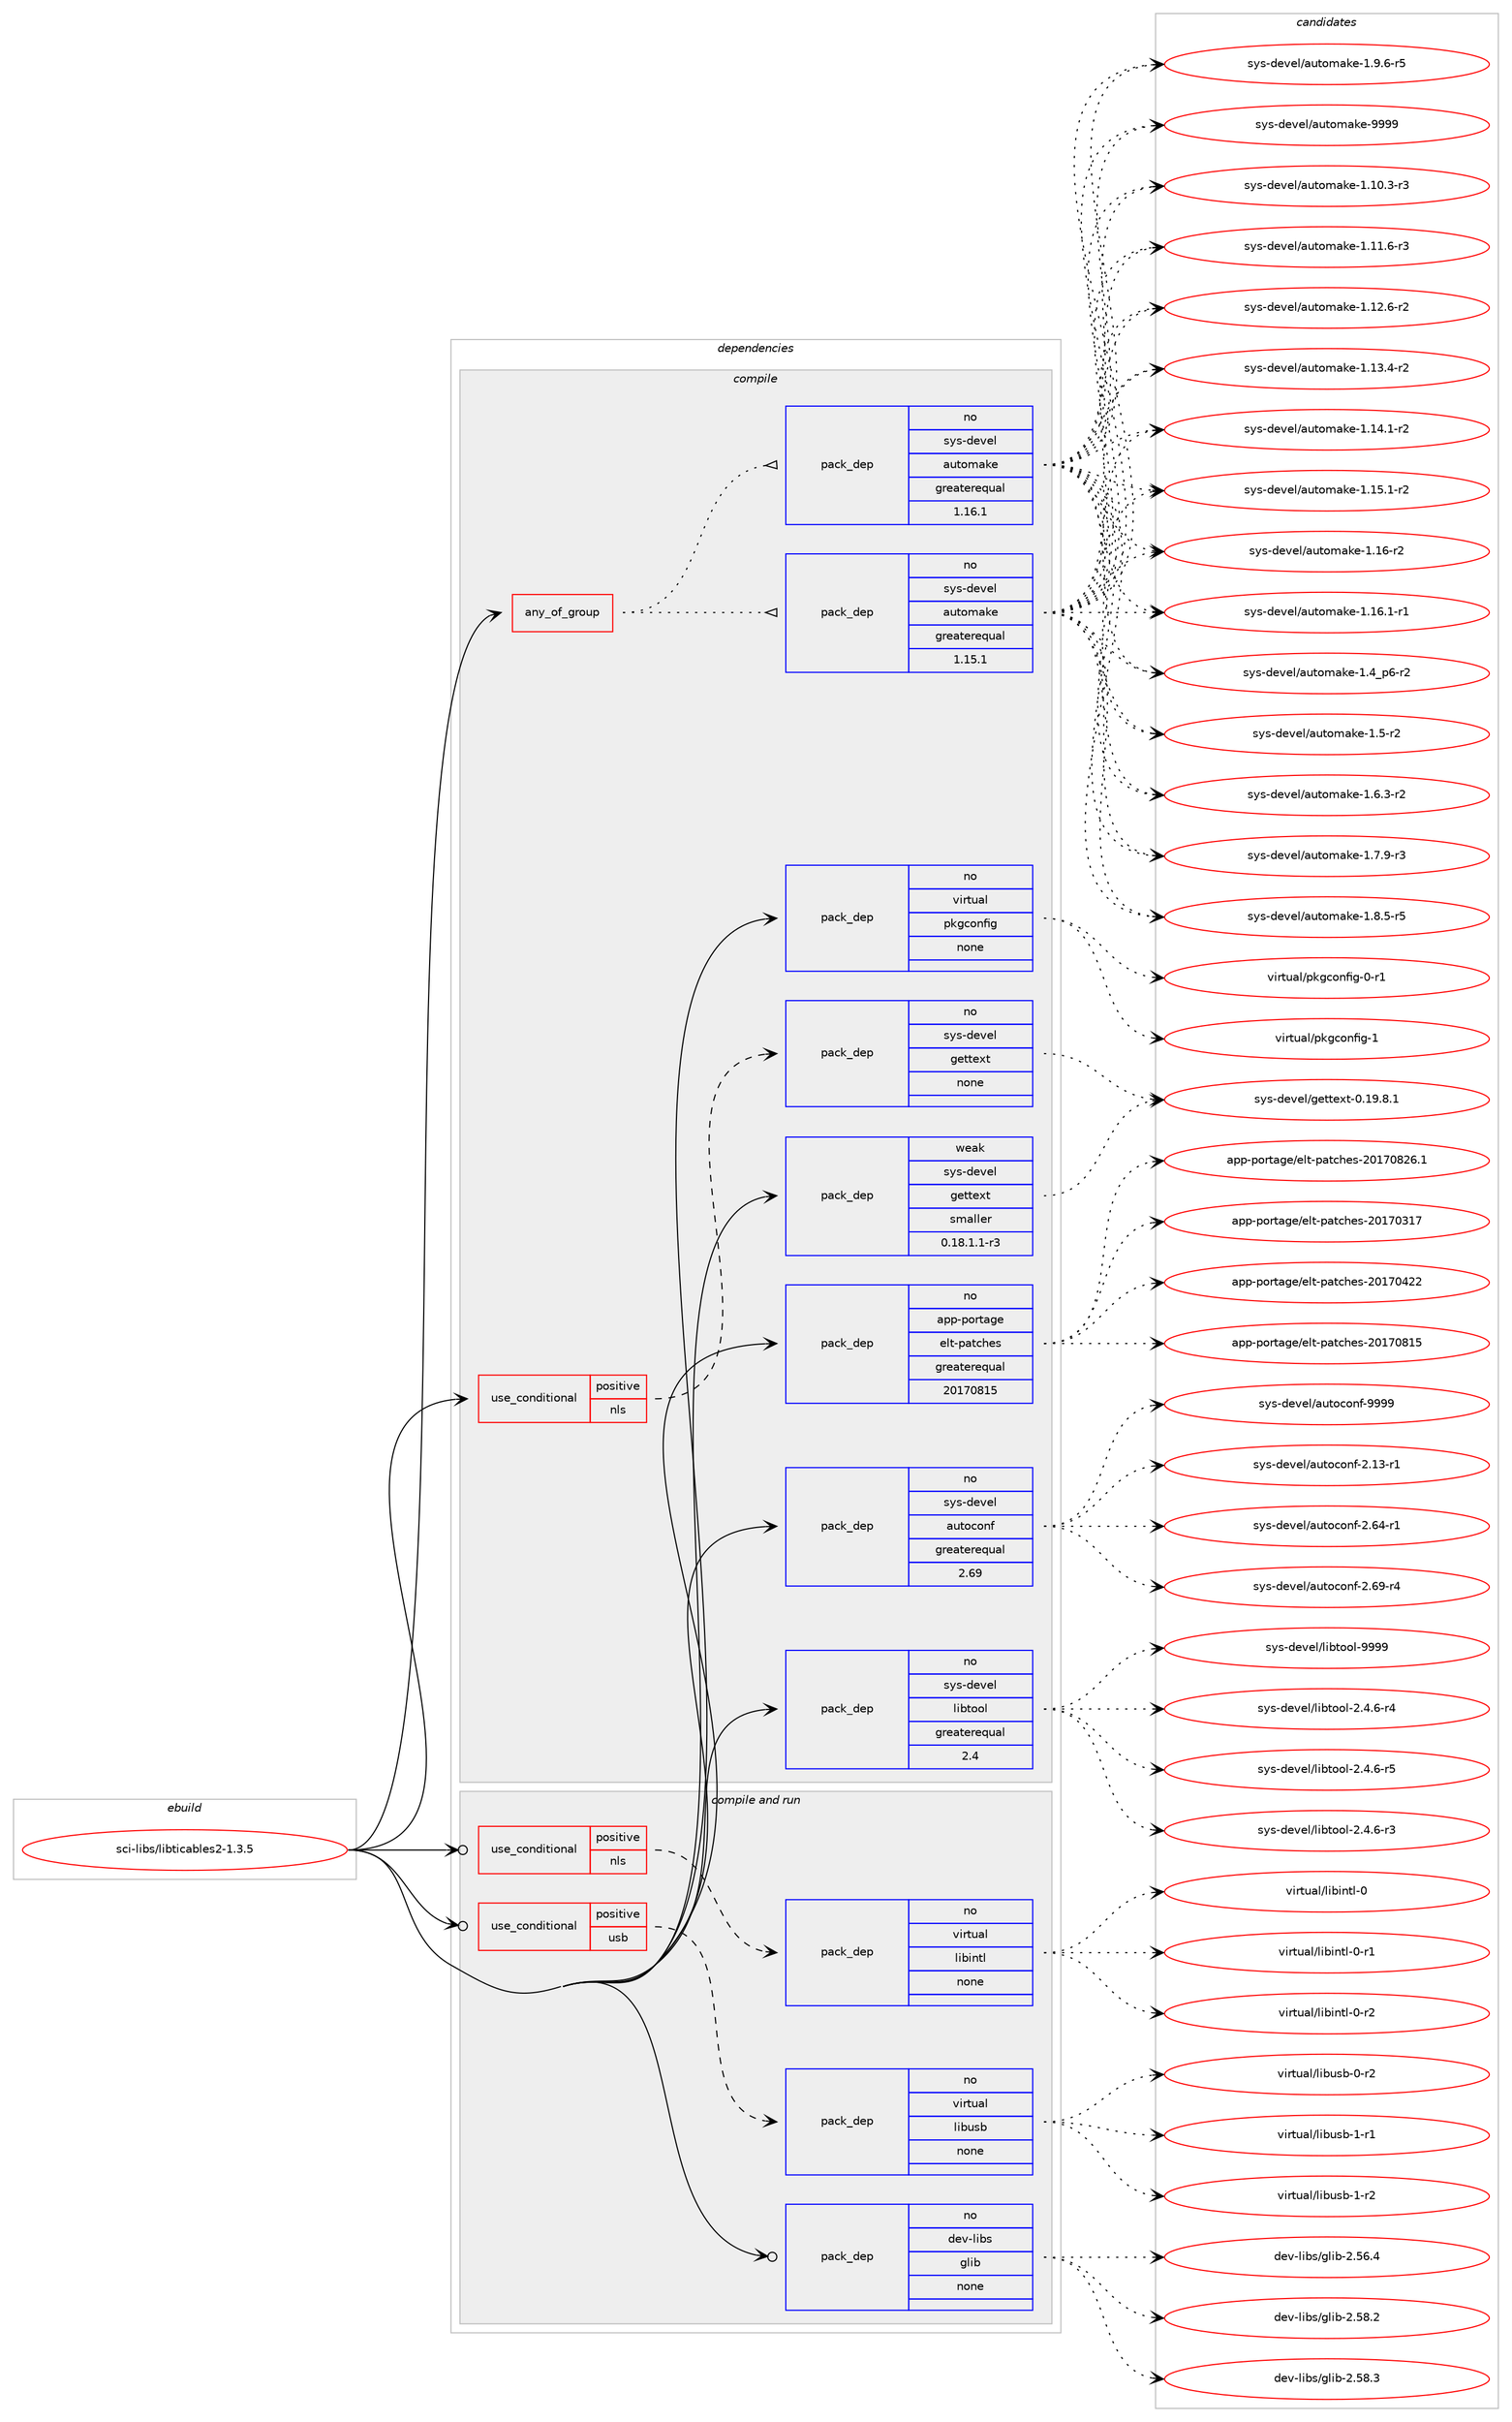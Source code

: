 digraph prolog {

# *************
# Graph options
# *************

newrank=true;
concentrate=true;
compound=true;
graph [rankdir=LR,fontname=Helvetica,fontsize=10,ranksep=1.5];#, ranksep=2.5, nodesep=0.2];
edge  [arrowhead=vee];
node  [fontname=Helvetica,fontsize=10];

# **********
# The ebuild
# **********

subgraph cluster_leftcol {
color=gray;
rank=same;
label=<<i>ebuild</i>>;
id [label="sci-libs/libticables2-1.3.5", color=red, width=4, href="../sci-libs/libticables2-1.3.5.svg"];
}

# ****************
# The dependencies
# ****************

subgraph cluster_midcol {
color=gray;
label=<<i>dependencies</i>>;
subgraph cluster_compile {
fillcolor="#eeeeee";
style=filled;
label=<<i>compile</i>>;
subgraph any26925 {
dependency1694702 [label=<<TABLE BORDER="0" CELLBORDER="1" CELLSPACING="0" CELLPADDING="4"><TR><TD CELLPADDING="10">any_of_group</TD></TR></TABLE>>, shape=none, color=red];subgraph pack1213199 {
dependency1694703 [label=<<TABLE BORDER="0" CELLBORDER="1" CELLSPACING="0" CELLPADDING="4" WIDTH="220"><TR><TD ROWSPAN="6" CELLPADDING="30">pack_dep</TD></TR><TR><TD WIDTH="110">no</TD></TR><TR><TD>sys-devel</TD></TR><TR><TD>automake</TD></TR><TR><TD>greaterequal</TD></TR><TR><TD>1.16.1</TD></TR></TABLE>>, shape=none, color=blue];
}
dependency1694702:e -> dependency1694703:w [weight=20,style="dotted",arrowhead="oinv"];
subgraph pack1213200 {
dependency1694704 [label=<<TABLE BORDER="0" CELLBORDER="1" CELLSPACING="0" CELLPADDING="4" WIDTH="220"><TR><TD ROWSPAN="6" CELLPADDING="30">pack_dep</TD></TR><TR><TD WIDTH="110">no</TD></TR><TR><TD>sys-devel</TD></TR><TR><TD>automake</TD></TR><TR><TD>greaterequal</TD></TR><TR><TD>1.15.1</TD></TR></TABLE>>, shape=none, color=blue];
}
dependency1694702:e -> dependency1694704:w [weight=20,style="dotted",arrowhead="oinv"];
}
id:e -> dependency1694702:w [weight=20,style="solid",arrowhead="vee"];
subgraph cond453726 {
dependency1694705 [label=<<TABLE BORDER="0" CELLBORDER="1" CELLSPACING="0" CELLPADDING="4"><TR><TD ROWSPAN="3" CELLPADDING="10">use_conditional</TD></TR><TR><TD>positive</TD></TR><TR><TD>nls</TD></TR></TABLE>>, shape=none, color=red];
subgraph pack1213201 {
dependency1694706 [label=<<TABLE BORDER="0" CELLBORDER="1" CELLSPACING="0" CELLPADDING="4" WIDTH="220"><TR><TD ROWSPAN="6" CELLPADDING="30">pack_dep</TD></TR><TR><TD WIDTH="110">no</TD></TR><TR><TD>sys-devel</TD></TR><TR><TD>gettext</TD></TR><TR><TD>none</TD></TR><TR><TD></TD></TR></TABLE>>, shape=none, color=blue];
}
dependency1694705:e -> dependency1694706:w [weight=20,style="dashed",arrowhead="vee"];
}
id:e -> dependency1694705:w [weight=20,style="solid",arrowhead="vee"];
subgraph pack1213202 {
dependency1694707 [label=<<TABLE BORDER="0" CELLBORDER="1" CELLSPACING="0" CELLPADDING="4" WIDTH="220"><TR><TD ROWSPAN="6" CELLPADDING="30">pack_dep</TD></TR><TR><TD WIDTH="110">no</TD></TR><TR><TD>app-portage</TD></TR><TR><TD>elt-patches</TD></TR><TR><TD>greaterequal</TD></TR><TR><TD>20170815</TD></TR></TABLE>>, shape=none, color=blue];
}
id:e -> dependency1694707:w [weight=20,style="solid",arrowhead="vee"];
subgraph pack1213203 {
dependency1694708 [label=<<TABLE BORDER="0" CELLBORDER="1" CELLSPACING="0" CELLPADDING="4" WIDTH="220"><TR><TD ROWSPAN="6" CELLPADDING="30">pack_dep</TD></TR><TR><TD WIDTH="110">no</TD></TR><TR><TD>sys-devel</TD></TR><TR><TD>autoconf</TD></TR><TR><TD>greaterequal</TD></TR><TR><TD>2.69</TD></TR></TABLE>>, shape=none, color=blue];
}
id:e -> dependency1694708:w [weight=20,style="solid",arrowhead="vee"];
subgraph pack1213204 {
dependency1694709 [label=<<TABLE BORDER="0" CELLBORDER="1" CELLSPACING="0" CELLPADDING="4" WIDTH="220"><TR><TD ROWSPAN="6" CELLPADDING="30">pack_dep</TD></TR><TR><TD WIDTH="110">no</TD></TR><TR><TD>sys-devel</TD></TR><TR><TD>libtool</TD></TR><TR><TD>greaterequal</TD></TR><TR><TD>2.4</TD></TR></TABLE>>, shape=none, color=blue];
}
id:e -> dependency1694709:w [weight=20,style="solid",arrowhead="vee"];
subgraph pack1213205 {
dependency1694710 [label=<<TABLE BORDER="0" CELLBORDER="1" CELLSPACING="0" CELLPADDING="4" WIDTH="220"><TR><TD ROWSPAN="6" CELLPADDING="30">pack_dep</TD></TR><TR><TD WIDTH="110">no</TD></TR><TR><TD>virtual</TD></TR><TR><TD>pkgconfig</TD></TR><TR><TD>none</TD></TR><TR><TD></TD></TR></TABLE>>, shape=none, color=blue];
}
id:e -> dependency1694710:w [weight=20,style="solid",arrowhead="vee"];
subgraph pack1213206 {
dependency1694711 [label=<<TABLE BORDER="0" CELLBORDER="1" CELLSPACING="0" CELLPADDING="4" WIDTH="220"><TR><TD ROWSPAN="6" CELLPADDING="30">pack_dep</TD></TR><TR><TD WIDTH="110">weak</TD></TR><TR><TD>sys-devel</TD></TR><TR><TD>gettext</TD></TR><TR><TD>smaller</TD></TR><TR><TD>0.18.1.1-r3</TD></TR></TABLE>>, shape=none, color=blue];
}
id:e -> dependency1694711:w [weight=20,style="solid",arrowhead="vee"];
}
subgraph cluster_compileandrun {
fillcolor="#eeeeee";
style=filled;
label=<<i>compile and run</i>>;
subgraph cond453727 {
dependency1694712 [label=<<TABLE BORDER="0" CELLBORDER="1" CELLSPACING="0" CELLPADDING="4"><TR><TD ROWSPAN="3" CELLPADDING="10">use_conditional</TD></TR><TR><TD>positive</TD></TR><TR><TD>nls</TD></TR></TABLE>>, shape=none, color=red];
subgraph pack1213207 {
dependency1694713 [label=<<TABLE BORDER="0" CELLBORDER="1" CELLSPACING="0" CELLPADDING="4" WIDTH="220"><TR><TD ROWSPAN="6" CELLPADDING="30">pack_dep</TD></TR><TR><TD WIDTH="110">no</TD></TR><TR><TD>virtual</TD></TR><TR><TD>libintl</TD></TR><TR><TD>none</TD></TR><TR><TD></TD></TR></TABLE>>, shape=none, color=blue];
}
dependency1694712:e -> dependency1694713:w [weight=20,style="dashed",arrowhead="vee"];
}
id:e -> dependency1694712:w [weight=20,style="solid",arrowhead="odotvee"];
subgraph cond453728 {
dependency1694714 [label=<<TABLE BORDER="0" CELLBORDER="1" CELLSPACING="0" CELLPADDING="4"><TR><TD ROWSPAN="3" CELLPADDING="10">use_conditional</TD></TR><TR><TD>positive</TD></TR><TR><TD>usb</TD></TR></TABLE>>, shape=none, color=red];
subgraph pack1213208 {
dependency1694715 [label=<<TABLE BORDER="0" CELLBORDER="1" CELLSPACING="0" CELLPADDING="4" WIDTH="220"><TR><TD ROWSPAN="6" CELLPADDING="30">pack_dep</TD></TR><TR><TD WIDTH="110">no</TD></TR><TR><TD>virtual</TD></TR><TR><TD>libusb</TD></TR><TR><TD>none</TD></TR><TR><TD></TD></TR></TABLE>>, shape=none, color=blue];
}
dependency1694714:e -> dependency1694715:w [weight=20,style="dashed",arrowhead="vee"];
}
id:e -> dependency1694714:w [weight=20,style="solid",arrowhead="odotvee"];
subgraph pack1213209 {
dependency1694716 [label=<<TABLE BORDER="0" CELLBORDER="1" CELLSPACING="0" CELLPADDING="4" WIDTH="220"><TR><TD ROWSPAN="6" CELLPADDING="30">pack_dep</TD></TR><TR><TD WIDTH="110">no</TD></TR><TR><TD>dev-libs</TD></TR><TR><TD>glib</TD></TR><TR><TD>none</TD></TR><TR><TD></TD></TR></TABLE>>, shape=none, color=blue];
}
id:e -> dependency1694716:w [weight=20,style="solid",arrowhead="odotvee"];
}
subgraph cluster_run {
fillcolor="#eeeeee";
style=filled;
label=<<i>run</i>>;
}
}

# **************
# The candidates
# **************

subgraph cluster_choices {
rank=same;
color=gray;
label=<<i>candidates</i>>;

subgraph choice1213199 {
color=black;
nodesep=1;
choice11512111545100101118101108479711711611110997107101454946494846514511451 [label="sys-devel/automake-1.10.3-r3", color=red, width=4,href="../sys-devel/automake-1.10.3-r3.svg"];
choice11512111545100101118101108479711711611110997107101454946494946544511451 [label="sys-devel/automake-1.11.6-r3", color=red, width=4,href="../sys-devel/automake-1.11.6-r3.svg"];
choice11512111545100101118101108479711711611110997107101454946495046544511450 [label="sys-devel/automake-1.12.6-r2", color=red, width=4,href="../sys-devel/automake-1.12.6-r2.svg"];
choice11512111545100101118101108479711711611110997107101454946495146524511450 [label="sys-devel/automake-1.13.4-r2", color=red, width=4,href="../sys-devel/automake-1.13.4-r2.svg"];
choice11512111545100101118101108479711711611110997107101454946495246494511450 [label="sys-devel/automake-1.14.1-r2", color=red, width=4,href="../sys-devel/automake-1.14.1-r2.svg"];
choice11512111545100101118101108479711711611110997107101454946495346494511450 [label="sys-devel/automake-1.15.1-r2", color=red, width=4,href="../sys-devel/automake-1.15.1-r2.svg"];
choice1151211154510010111810110847971171161111099710710145494649544511450 [label="sys-devel/automake-1.16-r2", color=red, width=4,href="../sys-devel/automake-1.16-r2.svg"];
choice11512111545100101118101108479711711611110997107101454946495446494511449 [label="sys-devel/automake-1.16.1-r1", color=red, width=4,href="../sys-devel/automake-1.16.1-r1.svg"];
choice115121115451001011181011084797117116111109971071014549465295112544511450 [label="sys-devel/automake-1.4_p6-r2", color=red, width=4,href="../sys-devel/automake-1.4_p6-r2.svg"];
choice11512111545100101118101108479711711611110997107101454946534511450 [label="sys-devel/automake-1.5-r2", color=red, width=4,href="../sys-devel/automake-1.5-r2.svg"];
choice115121115451001011181011084797117116111109971071014549465446514511450 [label="sys-devel/automake-1.6.3-r2", color=red, width=4,href="../sys-devel/automake-1.6.3-r2.svg"];
choice115121115451001011181011084797117116111109971071014549465546574511451 [label="sys-devel/automake-1.7.9-r3", color=red, width=4,href="../sys-devel/automake-1.7.9-r3.svg"];
choice115121115451001011181011084797117116111109971071014549465646534511453 [label="sys-devel/automake-1.8.5-r5", color=red, width=4,href="../sys-devel/automake-1.8.5-r5.svg"];
choice115121115451001011181011084797117116111109971071014549465746544511453 [label="sys-devel/automake-1.9.6-r5", color=red, width=4,href="../sys-devel/automake-1.9.6-r5.svg"];
choice115121115451001011181011084797117116111109971071014557575757 [label="sys-devel/automake-9999", color=red, width=4,href="../sys-devel/automake-9999.svg"];
dependency1694703:e -> choice11512111545100101118101108479711711611110997107101454946494846514511451:w [style=dotted,weight="100"];
dependency1694703:e -> choice11512111545100101118101108479711711611110997107101454946494946544511451:w [style=dotted,weight="100"];
dependency1694703:e -> choice11512111545100101118101108479711711611110997107101454946495046544511450:w [style=dotted,weight="100"];
dependency1694703:e -> choice11512111545100101118101108479711711611110997107101454946495146524511450:w [style=dotted,weight="100"];
dependency1694703:e -> choice11512111545100101118101108479711711611110997107101454946495246494511450:w [style=dotted,weight="100"];
dependency1694703:e -> choice11512111545100101118101108479711711611110997107101454946495346494511450:w [style=dotted,weight="100"];
dependency1694703:e -> choice1151211154510010111810110847971171161111099710710145494649544511450:w [style=dotted,weight="100"];
dependency1694703:e -> choice11512111545100101118101108479711711611110997107101454946495446494511449:w [style=dotted,weight="100"];
dependency1694703:e -> choice115121115451001011181011084797117116111109971071014549465295112544511450:w [style=dotted,weight="100"];
dependency1694703:e -> choice11512111545100101118101108479711711611110997107101454946534511450:w [style=dotted,weight="100"];
dependency1694703:e -> choice115121115451001011181011084797117116111109971071014549465446514511450:w [style=dotted,weight="100"];
dependency1694703:e -> choice115121115451001011181011084797117116111109971071014549465546574511451:w [style=dotted,weight="100"];
dependency1694703:e -> choice115121115451001011181011084797117116111109971071014549465646534511453:w [style=dotted,weight="100"];
dependency1694703:e -> choice115121115451001011181011084797117116111109971071014549465746544511453:w [style=dotted,weight="100"];
dependency1694703:e -> choice115121115451001011181011084797117116111109971071014557575757:w [style=dotted,weight="100"];
}
subgraph choice1213200 {
color=black;
nodesep=1;
choice11512111545100101118101108479711711611110997107101454946494846514511451 [label="sys-devel/automake-1.10.3-r3", color=red, width=4,href="../sys-devel/automake-1.10.3-r3.svg"];
choice11512111545100101118101108479711711611110997107101454946494946544511451 [label="sys-devel/automake-1.11.6-r3", color=red, width=4,href="../sys-devel/automake-1.11.6-r3.svg"];
choice11512111545100101118101108479711711611110997107101454946495046544511450 [label="sys-devel/automake-1.12.6-r2", color=red, width=4,href="../sys-devel/automake-1.12.6-r2.svg"];
choice11512111545100101118101108479711711611110997107101454946495146524511450 [label="sys-devel/automake-1.13.4-r2", color=red, width=4,href="../sys-devel/automake-1.13.4-r2.svg"];
choice11512111545100101118101108479711711611110997107101454946495246494511450 [label="sys-devel/automake-1.14.1-r2", color=red, width=4,href="../sys-devel/automake-1.14.1-r2.svg"];
choice11512111545100101118101108479711711611110997107101454946495346494511450 [label="sys-devel/automake-1.15.1-r2", color=red, width=4,href="../sys-devel/automake-1.15.1-r2.svg"];
choice1151211154510010111810110847971171161111099710710145494649544511450 [label="sys-devel/automake-1.16-r2", color=red, width=4,href="../sys-devel/automake-1.16-r2.svg"];
choice11512111545100101118101108479711711611110997107101454946495446494511449 [label="sys-devel/automake-1.16.1-r1", color=red, width=4,href="../sys-devel/automake-1.16.1-r1.svg"];
choice115121115451001011181011084797117116111109971071014549465295112544511450 [label="sys-devel/automake-1.4_p6-r2", color=red, width=4,href="../sys-devel/automake-1.4_p6-r2.svg"];
choice11512111545100101118101108479711711611110997107101454946534511450 [label="sys-devel/automake-1.5-r2", color=red, width=4,href="../sys-devel/automake-1.5-r2.svg"];
choice115121115451001011181011084797117116111109971071014549465446514511450 [label="sys-devel/automake-1.6.3-r2", color=red, width=4,href="../sys-devel/automake-1.6.3-r2.svg"];
choice115121115451001011181011084797117116111109971071014549465546574511451 [label="sys-devel/automake-1.7.9-r3", color=red, width=4,href="../sys-devel/automake-1.7.9-r3.svg"];
choice115121115451001011181011084797117116111109971071014549465646534511453 [label="sys-devel/automake-1.8.5-r5", color=red, width=4,href="../sys-devel/automake-1.8.5-r5.svg"];
choice115121115451001011181011084797117116111109971071014549465746544511453 [label="sys-devel/automake-1.9.6-r5", color=red, width=4,href="../sys-devel/automake-1.9.6-r5.svg"];
choice115121115451001011181011084797117116111109971071014557575757 [label="sys-devel/automake-9999", color=red, width=4,href="../sys-devel/automake-9999.svg"];
dependency1694704:e -> choice11512111545100101118101108479711711611110997107101454946494846514511451:w [style=dotted,weight="100"];
dependency1694704:e -> choice11512111545100101118101108479711711611110997107101454946494946544511451:w [style=dotted,weight="100"];
dependency1694704:e -> choice11512111545100101118101108479711711611110997107101454946495046544511450:w [style=dotted,weight="100"];
dependency1694704:e -> choice11512111545100101118101108479711711611110997107101454946495146524511450:w [style=dotted,weight="100"];
dependency1694704:e -> choice11512111545100101118101108479711711611110997107101454946495246494511450:w [style=dotted,weight="100"];
dependency1694704:e -> choice11512111545100101118101108479711711611110997107101454946495346494511450:w [style=dotted,weight="100"];
dependency1694704:e -> choice1151211154510010111810110847971171161111099710710145494649544511450:w [style=dotted,weight="100"];
dependency1694704:e -> choice11512111545100101118101108479711711611110997107101454946495446494511449:w [style=dotted,weight="100"];
dependency1694704:e -> choice115121115451001011181011084797117116111109971071014549465295112544511450:w [style=dotted,weight="100"];
dependency1694704:e -> choice11512111545100101118101108479711711611110997107101454946534511450:w [style=dotted,weight="100"];
dependency1694704:e -> choice115121115451001011181011084797117116111109971071014549465446514511450:w [style=dotted,weight="100"];
dependency1694704:e -> choice115121115451001011181011084797117116111109971071014549465546574511451:w [style=dotted,weight="100"];
dependency1694704:e -> choice115121115451001011181011084797117116111109971071014549465646534511453:w [style=dotted,weight="100"];
dependency1694704:e -> choice115121115451001011181011084797117116111109971071014549465746544511453:w [style=dotted,weight="100"];
dependency1694704:e -> choice115121115451001011181011084797117116111109971071014557575757:w [style=dotted,weight="100"];
}
subgraph choice1213201 {
color=black;
nodesep=1;
choice1151211154510010111810110847103101116116101120116454846495746564649 [label="sys-devel/gettext-0.19.8.1", color=red, width=4,href="../sys-devel/gettext-0.19.8.1.svg"];
dependency1694706:e -> choice1151211154510010111810110847103101116116101120116454846495746564649:w [style=dotted,weight="100"];
}
subgraph choice1213202 {
color=black;
nodesep=1;
choice97112112451121111141169710310147101108116451129711699104101115455048495548514955 [label="app-portage/elt-patches-20170317", color=red, width=4,href="../app-portage/elt-patches-20170317.svg"];
choice97112112451121111141169710310147101108116451129711699104101115455048495548525050 [label="app-portage/elt-patches-20170422", color=red, width=4,href="../app-portage/elt-patches-20170422.svg"];
choice97112112451121111141169710310147101108116451129711699104101115455048495548564953 [label="app-portage/elt-patches-20170815", color=red, width=4,href="../app-portage/elt-patches-20170815.svg"];
choice971121124511211111411697103101471011081164511297116991041011154550484955485650544649 [label="app-portage/elt-patches-20170826.1", color=red, width=4,href="../app-portage/elt-patches-20170826.1.svg"];
dependency1694707:e -> choice97112112451121111141169710310147101108116451129711699104101115455048495548514955:w [style=dotted,weight="100"];
dependency1694707:e -> choice97112112451121111141169710310147101108116451129711699104101115455048495548525050:w [style=dotted,weight="100"];
dependency1694707:e -> choice97112112451121111141169710310147101108116451129711699104101115455048495548564953:w [style=dotted,weight="100"];
dependency1694707:e -> choice971121124511211111411697103101471011081164511297116991041011154550484955485650544649:w [style=dotted,weight="100"];
}
subgraph choice1213203 {
color=black;
nodesep=1;
choice1151211154510010111810110847971171161119911111010245504649514511449 [label="sys-devel/autoconf-2.13-r1", color=red, width=4,href="../sys-devel/autoconf-2.13-r1.svg"];
choice1151211154510010111810110847971171161119911111010245504654524511449 [label="sys-devel/autoconf-2.64-r1", color=red, width=4,href="../sys-devel/autoconf-2.64-r1.svg"];
choice1151211154510010111810110847971171161119911111010245504654574511452 [label="sys-devel/autoconf-2.69-r4", color=red, width=4,href="../sys-devel/autoconf-2.69-r4.svg"];
choice115121115451001011181011084797117116111991111101024557575757 [label="sys-devel/autoconf-9999", color=red, width=4,href="../sys-devel/autoconf-9999.svg"];
dependency1694708:e -> choice1151211154510010111810110847971171161119911111010245504649514511449:w [style=dotted,weight="100"];
dependency1694708:e -> choice1151211154510010111810110847971171161119911111010245504654524511449:w [style=dotted,weight="100"];
dependency1694708:e -> choice1151211154510010111810110847971171161119911111010245504654574511452:w [style=dotted,weight="100"];
dependency1694708:e -> choice115121115451001011181011084797117116111991111101024557575757:w [style=dotted,weight="100"];
}
subgraph choice1213204 {
color=black;
nodesep=1;
choice1151211154510010111810110847108105981161111111084550465246544511451 [label="sys-devel/libtool-2.4.6-r3", color=red, width=4,href="../sys-devel/libtool-2.4.6-r3.svg"];
choice1151211154510010111810110847108105981161111111084550465246544511452 [label="sys-devel/libtool-2.4.6-r4", color=red, width=4,href="../sys-devel/libtool-2.4.6-r4.svg"];
choice1151211154510010111810110847108105981161111111084550465246544511453 [label="sys-devel/libtool-2.4.6-r5", color=red, width=4,href="../sys-devel/libtool-2.4.6-r5.svg"];
choice1151211154510010111810110847108105981161111111084557575757 [label="sys-devel/libtool-9999", color=red, width=4,href="../sys-devel/libtool-9999.svg"];
dependency1694709:e -> choice1151211154510010111810110847108105981161111111084550465246544511451:w [style=dotted,weight="100"];
dependency1694709:e -> choice1151211154510010111810110847108105981161111111084550465246544511452:w [style=dotted,weight="100"];
dependency1694709:e -> choice1151211154510010111810110847108105981161111111084550465246544511453:w [style=dotted,weight="100"];
dependency1694709:e -> choice1151211154510010111810110847108105981161111111084557575757:w [style=dotted,weight="100"];
}
subgraph choice1213205 {
color=black;
nodesep=1;
choice11810511411611797108471121071039911111010210510345484511449 [label="virtual/pkgconfig-0-r1", color=red, width=4,href="../virtual/pkgconfig-0-r1.svg"];
choice1181051141161179710847112107103991111101021051034549 [label="virtual/pkgconfig-1", color=red, width=4,href="../virtual/pkgconfig-1.svg"];
dependency1694710:e -> choice11810511411611797108471121071039911111010210510345484511449:w [style=dotted,weight="100"];
dependency1694710:e -> choice1181051141161179710847112107103991111101021051034549:w [style=dotted,weight="100"];
}
subgraph choice1213206 {
color=black;
nodesep=1;
choice1151211154510010111810110847103101116116101120116454846495746564649 [label="sys-devel/gettext-0.19.8.1", color=red, width=4,href="../sys-devel/gettext-0.19.8.1.svg"];
dependency1694711:e -> choice1151211154510010111810110847103101116116101120116454846495746564649:w [style=dotted,weight="100"];
}
subgraph choice1213207 {
color=black;
nodesep=1;
choice1181051141161179710847108105981051101161084548 [label="virtual/libintl-0", color=red, width=4,href="../virtual/libintl-0.svg"];
choice11810511411611797108471081059810511011610845484511449 [label="virtual/libintl-0-r1", color=red, width=4,href="../virtual/libintl-0-r1.svg"];
choice11810511411611797108471081059810511011610845484511450 [label="virtual/libintl-0-r2", color=red, width=4,href="../virtual/libintl-0-r2.svg"];
dependency1694713:e -> choice1181051141161179710847108105981051101161084548:w [style=dotted,weight="100"];
dependency1694713:e -> choice11810511411611797108471081059810511011610845484511449:w [style=dotted,weight="100"];
dependency1694713:e -> choice11810511411611797108471081059810511011610845484511450:w [style=dotted,weight="100"];
}
subgraph choice1213208 {
color=black;
nodesep=1;
choice1181051141161179710847108105981171159845484511450 [label="virtual/libusb-0-r2", color=red, width=4,href="../virtual/libusb-0-r2.svg"];
choice1181051141161179710847108105981171159845494511449 [label="virtual/libusb-1-r1", color=red, width=4,href="../virtual/libusb-1-r1.svg"];
choice1181051141161179710847108105981171159845494511450 [label="virtual/libusb-1-r2", color=red, width=4,href="../virtual/libusb-1-r2.svg"];
dependency1694715:e -> choice1181051141161179710847108105981171159845484511450:w [style=dotted,weight="100"];
dependency1694715:e -> choice1181051141161179710847108105981171159845494511449:w [style=dotted,weight="100"];
dependency1694715:e -> choice1181051141161179710847108105981171159845494511450:w [style=dotted,weight="100"];
}
subgraph choice1213209 {
color=black;
nodesep=1;
choice1001011184510810598115471031081059845504653544652 [label="dev-libs/glib-2.56.4", color=red, width=4,href="../dev-libs/glib-2.56.4.svg"];
choice1001011184510810598115471031081059845504653564650 [label="dev-libs/glib-2.58.2", color=red, width=4,href="../dev-libs/glib-2.58.2.svg"];
choice1001011184510810598115471031081059845504653564651 [label="dev-libs/glib-2.58.3", color=red, width=4,href="../dev-libs/glib-2.58.3.svg"];
dependency1694716:e -> choice1001011184510810598115471031081059845504653544652:w [style=dotted,weight="100"];
dependency1694716:e -> choice1001011184510810598115471031081059845504653564650:w [style=dotted,weight="100"];
dependency1694716:e -> choice1001011184510810598115471031081059845504653564651:w [style=dotted,weight="100"];
}
}

}
